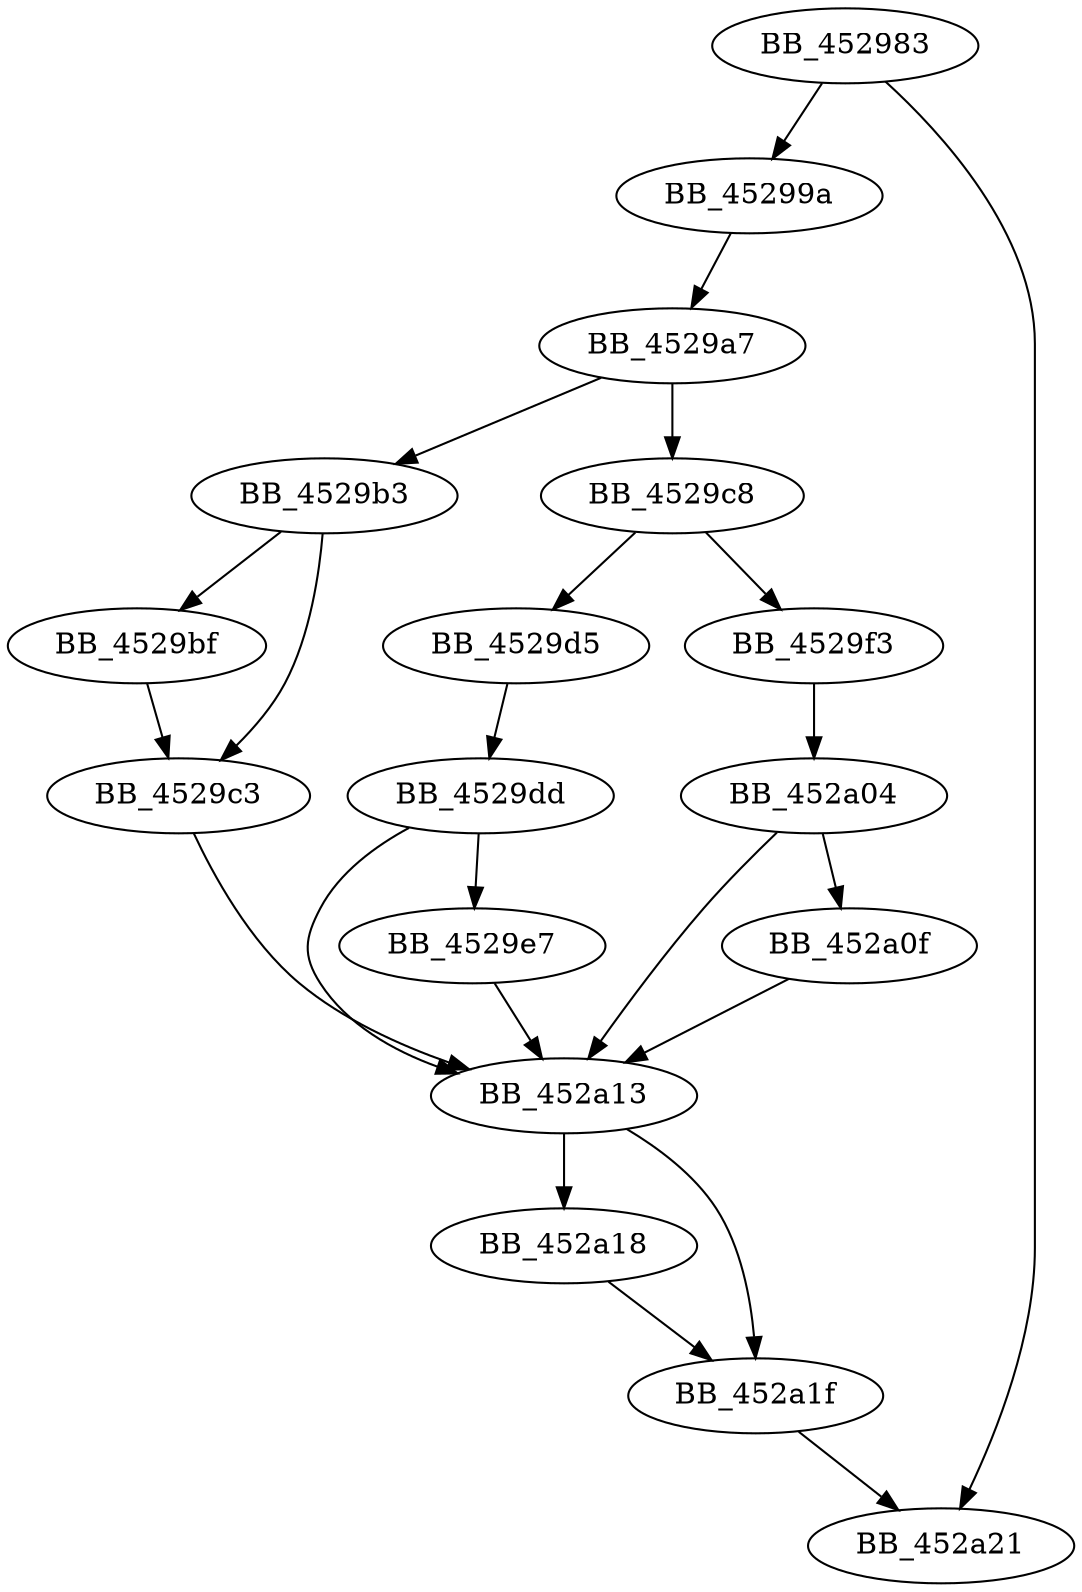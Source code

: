 DiGraph sub_452983{
BB_452983->BB_45299a
BB_452983->BB_452a21
BB_45299a->BB_4529a7
BB_4529a7->BB_4529b3
BB_4529a7->BB_4529c8
BB_4529b3->BB_4529bf
BB_4529b3->BB_4529c3
BB_4529bf->BB_4529c3
BB_4529c3->BB_452a13
BB_4529c8->BB_4529d5
BB_4529c8->BB_4529f3
BB_4529d5->BB_4529dd
BB_4529dd->BB_4529e7
BB_4529dd->BB_452a13
BB_4529e7->BB_452a13
BB_4529f3->BB_452a04
BB_452a04->BB_452a0f
BB_452a04->BB_452a13
BB_452a0f->BB_452a13
BB_452a13->BB_452a18
BB_452a13->BB_452a1f
BB_452a18->BB_452a1f
BB_452a1f->BB_452a21
}
